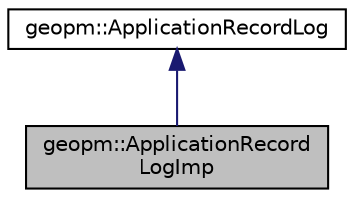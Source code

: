 digraph "geopm::ApplicationRecordLogImp"
{
 // LATEX_PDF_SIZE
  edge [fontname="Helvetica",fontsize="10",labelfontname="Helvetica",labelfontsize="10"];
  node [fontname="Helvetica",fontsize="10",shape=record];
  Node1 [label="geopm::ApplicationRecord\lLogImp",height=0.2,width=0.4,color="black", fillcolor="grey75", style="filled", fontcolor="black",tooltip=" "];
  Node2 -> Node1 [dir="back",color="midnightblue",fontsize="10",style="solid",fontname="Helvetica"];
  Node2 [label="geopm::ApplicationRecordLog",height=0.2,width=0.4,color="black", fillcolor="white", style="filled",URL="$classgeopm_1_1_application_record_log.html",tooltip="Provides an abstraction for a shared memory buffer that can be used to pass entry,..."];
}
